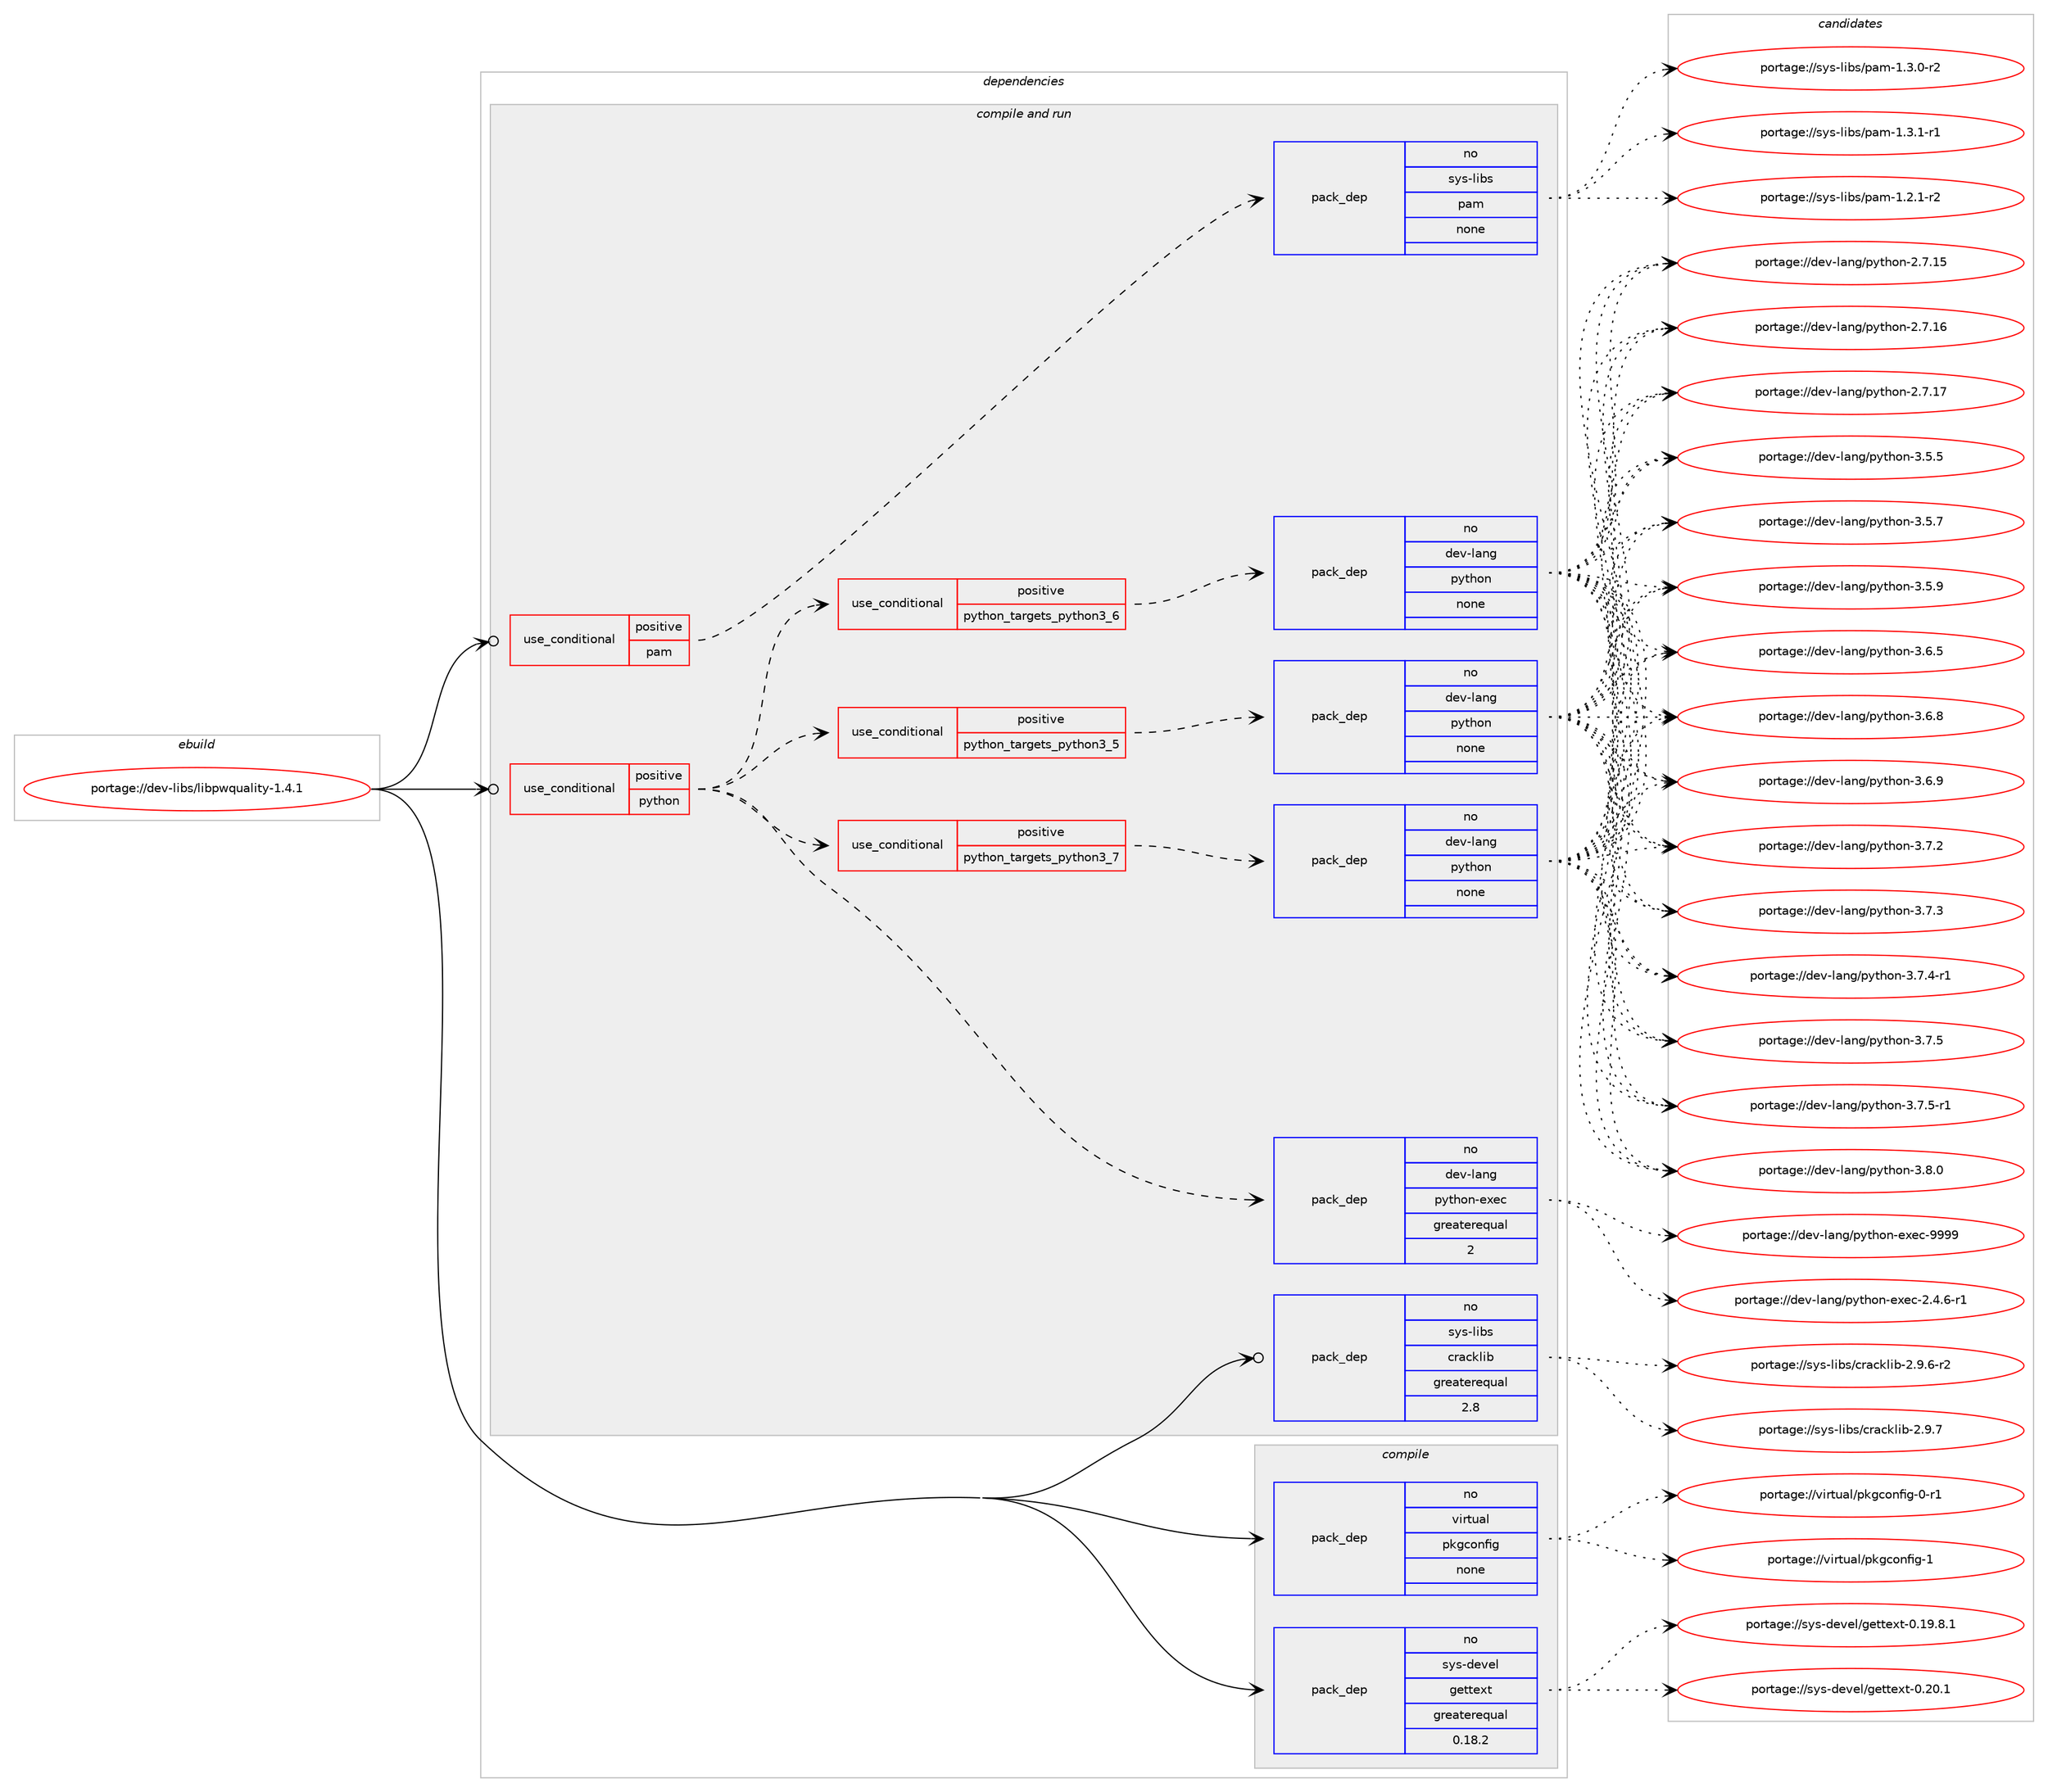 digraph prolog {

# *************
# Graph options
# *************

newrank=true;
concentrate=true;
compound=true;
graph [rankdir=LR,fontname=Helvetica,fontsize=10,ranksep=1.5];#, ranksep=2.5, nodesep=0.2];
edge  [arrowhead=vee];
node  [fontname=Helvetica,fontsize=10];

# **********
# The ebuild
# **********

subgraph cluster_leftcol {
color=gray;
rank=same;
label=<<i>ebuild</i>>;
id [label="portage://dev-libs/libpwquality-1.4.1", color=red, width=4, href="../dev-libs/libpwquality-1.4.1.svg"];
}

# ****************
# The dependencies
# ****************

subgraph cluster_midcol {
color=gray;
label=<<i>dependencies</i>>;
subgraph cluster_compile {
fillcolor="#eeeeee";
style=filled;
label=<<i>compile</i>>;
subgraph pack77523 {
dependency101874 [label=<<TABLE BORDER="0" CELLBORDER="1" CELLSPACING="0" CELLPADDING="4" WIDTH="220"><TR><TD ROWSPAN="6" CELLPADDING="30">pack_dep</TD></TR><TR><TD WIDTH="110">no</TD></TR><TR><TD>sys-devel</TD></TR><TR><TD>gettext</TD></TR><TR><TD>greaterequal</TD></TR><TR><TD>0.18.2</TD></TR></TABLE>>, shape=none, color=blue];
}
id:e -> dependency101874:w [weight=20,style="solid",arrowhead="vee"];
subgraph pack77524 {
dependency101875 [label=<<TABLE BORDER="0" CELLBORDER="1" CELLSPACING="0" CELLPADDING="4" WIDTH="220"><TR><TD ROWSPAN="6" CELLPADDING="30">pack_dep</TD></TR><TR><TD WIDTH="110">no</TD></TR><TR><TD>virtual</TD></TR><TR><TD>pkgconfig</TD></TR><TR><TD>none</TD></TR><TR><TD></TD></TR></TABLE>>, shape=none, color=blue];
}
id:e -> dependency101875:w [weight=20,style="solid",arrowhead="vee"];
}
subgraph cluster_compileandrun {
fillcolor="#eeeeee";
style=filled;
label=<<i>compile and run</i>>;
subgraph cond21303 {
dependency101876 [label=<<TABLE BORDER="0" CELLBORDER="1" CELLSPACING="0" CELLPADDING="4"><TR><TD ROWSPAN="3" CELLPADDING="10">use_conditional</TD></TR><TR><TD>positive</TD></TR><TR><TD>pam</TD></TR></TABLE>>, shape=none, color=red];
subgraph pack77525 {
dependency101877 [label=<<TABLE BORDER="0" CELLBORDER="1" CELLSPACING="0" CELLPADDING="4" WIDTH="220"><TR><TD ROWSPAN="6" CELLPADDING="30">pack_dep</TD></TR><TR><TD WIDTH="110">no</TD></TR><TR><TD>sys-libs</TD></TR><TR><TD>pam</TD></TR><TR><TD>none</TD></TR><TR><TD></TD></TR></TABLE>>, shape=none, color=blue];
}
dependency101876:e -> dependency101877:w [weight=20,style="dashed",arrowhead="vee"];
}
id:e -> dependency101876:w [weight=20,style="solid",arrowhead="odotvee"];
subgraph cond21304 {
dependency101878 [label=<<TABLE BORDER="0" CELLBORDER="1" CELLSPACING="0" CELLPADDING="4"><TR><TD ROWSPAN="3" CELLPADDING="10">use_conditional</TD></TR><TR><TD>positive</TD></TR><TR><TD>python</TD></TR></TABLE>>, shape=none, color=red];
subgraph cond21305 {
dependency101879 [label=<<TABLE BORDER="0" CELLBORDER="1" CELLSPACING="0" CELLPADDING="4"><TR><TD ROWSPAN="3" CELLPADDING="10">use_conditional</TD></TR><TR><TD>positive</TD></TR><TR><TD>python_targets_python3_5</TD></TR></TABLE>>, shape=none, color=red];
subgraph pack77526 {
dependency101880 [label=<<TABLE BORDER="0" CELLBORDER="1" CELLSPACING="0" CELLPADDING="4" WIDTH="220"><TR><TD ROWSPAN="6" CELLPADDING="30">pack_dep</TD></TR><TR><TD WIDTH="110">no</TD></TR><TR><TD>dev-lang</TD></TR><TR><TD>python</TD></TR><TR><TD>none</TD></TR><TR><TD></TD></TR></TABLE>>, shape=none, color=blue];
}
dependency101879:e -> dependency101880:w [weight=20,style="dashed",arrowhead="vee"];
}
dependency101878:e -> dependency101879:w [weight=20,style="dashed",arrowhead="vee"];
subgraph cond21306 {
dependency101881 [label=<<TABLE BORDER="0" CELLBORDER="1" CELLSPACING="0" CELLPADDING="4"><TR><TD ROWSPAN="3" CELLPADDING="10">use_conditional</TD></TR><TR><TD>positive</TD></TR><TR><TD>python_targets_python3_6</TD></TR></TABLE>>, shape=none, color=red];
subgraph pack77527 {
dependency101882 [label=<<TABLE BORDER="0" CELLBORDER="1" CELLSPACING="0" CELLPADDING="4" WIDTH="220"><TR><TD ROWSPAN="6" CELLPADDING="30">pack_dep</TD></TR><TR><TD WIDTH="110">no</TD></TR><TR><TD>dev-lang</TD></TR><TR><TD>python</TD></TR><TR><TD>none</TD></TR><TR><TD></TD></TR></TABLE>>, shape=none, color=blue];
}
dependency101881:e -> dependency101882:w [weight=20,style="dashed",arrowhead="vee"];
}
dependency101878:e -> dependency101881:w [weight=20,style="dashed",arrowhead="vee"];
subgraph cond21307 {
dependency101883 [label=<<TABLE BORDER="0" CELLBORDER="1" CELLSPACING="0" CELLPADDING="4"><TR><TD ROWSPAN="3" CELLPADDING="10">use_conditional</TD></TR><TR><TD>positive</TD></TR><TR><TD>python_targets_python3_7</TD></TR></TABLE>>, shape=none, color=red];
subgraph pack77528 {
dependency101884 [label=<<TABLE BORDER="0" CELLBORDER="1" CELLSPACING="0" CELLPADDING="4" WIDTH="220"><TR><TD ROWSPAN="6" CELLPADDING="30">pack_dep</TD></TR><TR><TD WIDTH="110">no</TD></TR><TR><TD>dev-lang</TD></TR><TR><TD>python</TD></TR><TR><TD>none</TD></TR><TR><TD></TD></TR></TABLE>>, shape=none, color=blue];
}
dependency101883:e -> dependency101884:w [weight=20,style="dashed",arrowhead="vee"];
}
dependency101878:e -> dependency101883:w [weight=20,style="dashed",arrowhead="vee"];
subgraph pack77529 {
dependency101885 [label=<<TABLE BORDER="0" CELLBORDER="1" CELLSPACING="0" CELLPADDING="4" WIDTH="220"><TR><TD ROWSPAN="6" CELLPADDING="30">pack_dep</TD></TR><TR><TD WIDTH="110">no</TD></TR><TR><TD>dev-lang</TD></TR><TR><TD>python-exec</TD></TR><TR><TD>greaterequal</TD></TR><TR><TD>2</TD></TR></TABLE>>, shape=none, color=blue];
}
dependency101878:e -> dependency101885:w [weight=20,style="dashed",arrowhead="vee"];
}
id:e -> dependency101878:w [weight=20,style="solid",arrowhead="odotvee"];
subgraph pack77530 {
dependency101886 [label=<<TABLE BORDER="0" CELLBORDER="1" CELLSPACING="0" CELLPADDING="4" WIDTH="220"><TR><TD ROWSPAN="6" CELLPADDING="30">pack_dep</TD></TR><TR><TD WIDTH="110">no</TD></TR><TR><TD>sys-libs</TD></TR><TR><TD>cracklib</TD></TR><TR><TD>greaterequal</TD></TR><TR><TD>2.8</TD></TR></TABLE>>, shape=none, color=blue];
}
id:e -> dependency101886:w [weight=20,style="solid",arrowhead="odotvee"];
}
subgraph cluster_run {
fillcolor="#eeeeee";
style=filled;
label=<<i>run</i>>;
}
}

# **************
# The candidates
# **************

subgraph cluster_choices {
rank=same;
color=gray;
label=<<i>candidates</i>>;

subgraph choice77523 {
color=black;
nodesep=1;
choiceportage1151211154510010111810110847103101116116101120116454846495746564649 [label="portage://sys-devel/gettext-0.19.8.1", color=red, width=4,href="../sys-devel/gettext-0.19.8.1.svg"];
choiceportage115121115451001011181011084710310111611610112011645484650484649 [label="portage://sys-devel/gettext-0.20.1", color=red, width=4,href="../sys-devel/gettext-0.20.1.svg"];
dependency101874:e -> choiceportage1151211154510010111810110847103101116116101120116454846495746564649:w [style=dotted,weight="100"];
dependency101874:e -> choiceportage115121115451001011181011084710310111611610112011645484650484649:w [style=dotted,weight="100"];
}
subgraph choice77524 {
color=black;
nodesep=1;
choiceportage11810511411611797108471121071039911111010210510345484511449 [label="portage://virtual/pkgconfig-0-r1", color=red, width=4,href="../virtual/pkgconfig-0-r1.svg"];
choiceportage1181051141161179710847112107103991111101021051034549 [label="portage://virtual/pkgconfig-1", color=red, width=4,href="../virtual/pkgconfig-1.svg"];
dependency101875:e -> choiceportage11810511411611797108471121071039911111010210510345484511449:w [style=dotted,weight="100"];
dependency101875:e -> choiceportage1181051141161179710847112107103991111101021051034549:w [style=dotted,weight="100"];
}
subgraph choice77525 {
color=black;
nodesep=1;
choiceportage115121115451081059811547112971094549465046494511450 [label="portage://sys-libs/pam-1.2.1-r2", color=red, width=4,href="../sys-libs/pam-1.2.1-r2.svg"];
choiceportage115121115451081059811547112971094549465146484511450 [label="portage://sys-libs/pam-1.3.0-r2", color=red, width=4,href="../sys-libs/pam-1.3.0-r2.svg"];
choiceportage115121115451081059811547112971094549465146494511449 [label="portage://sys-libs/pam-1.3.1-r1", color=red, width=4,href="../sys-libs/pam-1.3.1-r1.svg"];
dependency101877:e -> choiceportage115121115451081059811547112971094549465046494511450:w [style=dotted,weight="100"];
dependency101877:e -> choiceportage115121115451081059811547112971094549465146484511450:w [style=dotted,weight="100"];
dependency101877:e -> choiceportage115121115451081059811547112971094549465146494511449:w [style=dotted,weight="100"];
}
subgraph choice77526 {
color=black;
nodesep=1;
choiceportage10010111845108971101034711212111610411111045504655464953 [label="portage://dev-lang/python-2.7.15", color=red, width=4,href="../dev-lang/python-2.7.15.svg"];
choiceportage10010111845108971101034711212111610411111045504655464954 [label="portage://dev-lang/python-2.7.16", color=red, width=4,href="../dev-lang/python-2.7.16.svg"];
choiceportage10010111845108971101034711212111610411111045504655464955 [label="portage://dev-lang/python-2.7.17", color=red, width=4,href="../dev-lang/python-2.7.17.svg"];
choiceportage100101118451089711010347112121116104111110455146534653 [label="portage://dev-lang/python-3.5.5", color=red, width=4,href="../dev-lang/python-3.5.5.svg"];
choiceportage100101118451089711010347112121116104111110455146534655 [label="portage://dev-lang/python-3.5.7", color=red, width=4,href="../dev-lang/python-3.5.7.svg"];
choiceportage100101118451089711010347112121116104111110455146534657 [label="portage://dev-lang/python-3.5.9", color=red, width=4,href="../dev-lang/python-3.5.9.svg"];
choiceportage100101118451089711010347112121116104111110455146544653 [label="portage://dev-lang/python-3.6.5", color=red, width=4,href="../dev-lang/python-3.6.5.svg"];
choiceportage100101118451089711010347112121116104111110455146544656 [label="portage://dev-lang/python-3.6.8", color=red, width=4,href="../dev-lang/python-3.6.8.svg"];
choiceportage100101118451089711010347112121116104111110455146544657 [label="portage://dev-lang/python-3.6.9", color=red, width=4,href="../dev-lang/python-3.6.9.svg"];
choiceportage100101118451089711010347112121116104111110455146554650 [label="portage://dev-lang/python-3.7.2", color=red, width=4,href="../dev-lang/python-3.7.2.svg"];
choiceportage100101118451089711010347112121116104111110455146554651 [label="portage://dev-lang/python-3.7.3", color=red, width=4,href="../dev-lang/python-3.7.3.svg"];
choiceportage1001011184510897110103471121211161041111104551465546524511449 [label="portage://dev-lang/python-3.7.4-r1", color=red, width=4,href="../dev-lang/python-3.7.4-r1.svg"];
choiceportage100101118451089711010347112121116104111110455146554653 [label="portage://dev-lang/python-3.7.5", color=red, width=4,href="../dev-lang/python-3.7.5.svg"];
choiceportage1001011184510897110103471121211161041111104551465546534511449 [label="portage://dev-lang/python-3.7.5-r1", color=red, width=4,href="../dev-lang/python-3.7.5-r1.svg"];
choiceportage100101118451089711010347112121116104111110455146564648 [label="portage://dev-lang/python-3.8.0", color=red, width=4,href="../dev-lang/python-3.8.0.svg"];
dependency101880:e -> choiceportage10010111845108971101034711212111610411111045504655464953:w [style=dotted,weight="100"];
dependency101880:e -> choiceportage10010111845108971101034711212111610411111045504655464954:w [style=dotted,weight="100"];
dependency101880:e -> choiceportage10010111845108971101034711212111610411111045504655464955:w [style=dotted,weight="100"];
dependency101880:e -> choiceportage100101118451089711010347112121116104111110455146534653:w [style=dotted,weight="100"];
dependency101880:e -> choiceportage100101118451089711010347112121116104111110455146534655:w [style=dotted,weight="100"];
dependency101880:e -> choiceportage100101118451089711010347112121116104111110455146534657:w [style=dotted,weight="100"];
dependency101880:e -> choiceportage100101118451089711010347112121116104111110455146544653:w [style=dotted,weight="100"];
dependency101880:e -> choiceportage100101118451089711010347112121116104111110455146544656:w [style=dotted,weight="100"];
dependency101880:e -> choiceportage100101118451089711010347112121116104111110455146544657:w [style=dotted,weight="100"];
dependency101880:e -> choiceportage100101118451089711010347112121116104111110455146554650:w [style=dotted,weight="100"];
dependency101880:e -> choiceportage100101118451089711010347112121116104111110455146554651:w [style=dotted,weight="100"];
dependency101880:e -> choiceportage1001011184510897110103471121211161041111104551465546524511449:w [style=dotted,weight="100"];
dependency101880:e -> choiceportage100101118451089711010347112121116104111110455146554653:w [style=dotted,weight="100"];
dependency101880:e -> choiceportage1001011184510897110103471121211161041111104551465546534511449:w [style=dotted,weight="100"];
dependency101880:e -> choiceportage100101118451089711010347112121116104111110455146564648:w [style=dotted,weight="100"];
}
subgraph choice77527 {
color=black;
nodesep=1;
choiceportage10010111845108971101034711212111610411111045504655464953 [label="portage://dev-lang/python-2.7.15", color=red, width=4,href="../dev-lang/python-2.7.15.svg"];
choiceportage10010111845108971101034711212111610411111045504655464954 [label="portage://dev-lang/python-2.7.16", color=red, width=4,href="../dev-lang/python-2.7.16.svg"];
choiceportage10010111845108971101034711212111610411111045504655464955 [label="portage://dev-lang/python-2.7.17", color=red, width=4,href="../dev-lang/python-2.7.17.svg"];
choiceportage100101118451089711010347112121116104111110455146534653 [label="portage://dev-lang/python-3.5.5", color=red, width=4,href="../dev-lang/python-3.5.5.svg"];
choiceportage100101118451089711010347112121116104111110455146534655 [label="portage://dev-lang/python-3.5.7", color=red, width=4,href="../dev-lang/python-3.5.7.svg"];
choiceportage100101118451089711010347112121116104111110455146534657 [label="portage://dev-lang/python-3.5.9", color=red, width=4,href="../dev-lang/python-3.5.9.svg"];
choiceportage100101118451089711010347112121116104111110455146544653 [label="portage://dev-lang/python-3.6.5", color=red, width=4,href="../dev-lang/python-3.6.5.svg"];
choiceportage100101118451089711010347112121116104111110455146544656 [label="portage://dev-lang/python-3.6.8", color=red, width=4,href="../dev-lang/python-3.6.8.svg"];
choiceportage100101118451089711010347112121116104111110455146544657 [label="portage://dev-lang/python-3.6.9", color=red, width=4,href="../dev-lang/python-3.6.9.svg"];
choiceportage100101118451089711010347112121116104111110455146554650 [label="portage://dev-lang/python-3.7.2", color=red, width=4,href="../dev-lang/python-3.7.2.svg"];
choiceportage100101118451089711010347112121116104111110455146554651 [label="portage://dev-lang/python-3.7.3", color=red, width=4,href="../dev-lang/python-3.7.3.svg"];
choiceportage1001011184510897110103471121211161041111104551465546524511449 [label="portage://dev-lang/python-3.7.4-r1", color=red, width=4,href="../dev-lang/python-3.7.4-r1.svg"];
choiceportage100101118451089711010347112121116104111110455146554653 [label="portage://dev-lang/python-3.7.5", color=red, width=4,href="../dev-lang/python-3.7.5.svg"];
choiceportage1001011184510897110103471121211161041111104551465546534511449 [label="portage://dev-lang/python-3.7.5-r1", color=red, width=4,href="../dev-lang/python-3.7.5-r1.svg"];
choiceportage100101118451089711010347112121116104111110455146564648 [label="portage://dev-lang/python-3.8.0", color=red, width=4,href="../dev-lang/python-3.8.0.svg"];
dependency101882:e -> choiceportage10010111845108971101034711212111610411111045504655464953:w [style=dotted,weight="100"];
dependency101882:e -> choiceportage10010111845108971101034711212111610411111045504655464954:w [style=dotted,weight="100"];
dependency101882:e -> choiceportage10010111845108971101034711212111610411111045504655464955:w [style=dotted,weight="100"];
dependency101882:e -> choiceportage100101118451089711010347112121116104111110455146534653:w [style=dotted,weight="100"];
dependency101882:e -> choiceportage100101118451089711010347112121116104111110455146534655:w [style=dotted,weight="100"];
dependency101882:e -> choiceportage100101118451089711010347112121116104111110455146534657:w [style=dotted,weight="100"];
dependency101882:e -> choiceportage100101118451089711010347112121116104111110455146544653:w [style=dotted,weight="100"];
dependency101882:e -> choiceportage100101118451089711010347112121116104111110455146544656:w [style=dotted,weight="100"];
dependency101882:e -> choiceportage100101118451089711010347112121116104111110455146544657:w [style=dotted,weight="100"];
dependency101882:e -> choiceportage100101118451089711010347112121116104111110455146554650:w [style=dotted,weight="100"];
dependency101882:e -> choiceportage100101118451089711010347112121116104111110455146554651:w [style=dotted,weight="100"];
dependency101882:e -> choiceportage1001011184510897110103471121211161041111104551465546524511449:w [style=dotted,weight="100"];
dependency101882:e -> choiceportage100101118451089711010347112121116104111110455146554653:w [style=dotted,weight="100"];
dependency101882:e -> choiceportage1001011184510897110103471121211161041111104551465546534511449:w [style=dotted,weight="100"];
dependency101882:e -> choiceportage100101118451089711010347112121116104111110455146564648:w [style=dotted,weight="100"];
}
subgraph choice77528 {
color=black;
nodesep=1;
choiceportage10010111845108971101034711212111610411111045504655464953 [label="portage://dev-lang/python-2.7.15", color=red, width=4,href="../dev-lang/python-2.7.15.svg"];
choiceportage10010111845108971101034711212111610411111045504655464954 [label="portage://dev-lang/python-2.7.16", color=red, width=4,href="../dev-lang/python-2.7.16.svg"];
choiceportage10010111845108971101034711212111610411111045504655464955 [label="portage://dev-lang/python-2.7.17", color=red, width=4,href="../dev-lang/python-2.7.17.svg"];
choiceportage100101118451089711010347112121116104111110455146534653 [label="portage://dev-lang/python-3.5.5", color=red, width=4,href="../dev-lang/python-3.5.5.svg"];
choiceportage100101118451089711010347112121116104111110455146534655 [label="portage://dev-lang/python-3.5.7", color=red, width=4,href="../dev-lang/python-3.5.7.svg"];
choiceportage100101118451089711010347112121116104111110455146534657 [label="portage://dev-lang/python-3.5.9", color=red, width=4,href="../dev-lang/python-3.5.9.svg"];
choiceportage100101118451089711010347112121116104111110455146544653 [label="portage://dev-lang/python-3.6.5", color=red, width=4,href="../dev-lang/python-3.6.5.svg"];
choiceportage100101118451089711010347112121116104111110455146544656 [label="portage://dev-lang/python-3.6.8", color=red, width=4,href="../dev-lang/python-3.6.8.svg"];
choiceportage100101118451089711010347112121116104111110455146544657 [label="portage://dev-lang/python-3.6.9", color=red, width=4,href="../dev-lang/python-3.6.9.svg"];
choiceportage100101118451089711010347112121116104111110455146554650 [label="portage://dev-lang/python-3.7.2", color=red, width=4,href="../dev-lang/python-3.7.2.svg"];
choiceportage100101118451089711010347112121116104111110455146554651 [label="portage://dev-lang/python-3.7.3", color=red, width=4,href="../dev-lang/python-3.7.3.svg"];
choiceportage1001011184510897110103471121211161041111104551465546524511449 [label="portage://dev-lang/python-3.7.4-r1", color=red, width=4,href="../dev-lang/python-3.7.4-r1.svg"];
choiceportage100101118451089711010347112121116104111110455146554653 [label="portage://dev-lang/python-3.7.5", color=red, width=4,href="../dev-lang/python-3.7.5.svg"];
choiceportage1001011184510897110103471121211161041111104551465546534511449 [label="portage://dev-lang/python-3.7.5-r1", color=red, width=4,href="../dev-lang/python-3.7.5-r1.svg"];
choiceportage100101118451089711010347112121116104111110455146564648 [label="portage://dev-lang/python-3.8.0", color=red, width=4,href="../dev-lang/python-3.8.0.svg"];
dependency101884:e -> choiceportage10010111845108971101034711212111610411111045504655464953:w [style=dotted,weight="100"];
dependency101884:e -> choiceportage10010111845108971101034711212111610411111045504655464954:w [style=dotted,weight="100"];
dependency101884:e -> choiceportage10010111845108971101034711212111610411111045504655464955:w [style=dotted,weight="100"];
dependency101884:e -> choiceportage100101118451089711010347112121116104111110455146534653:w [style=dotted,weight="100"];
dependency101884:e -> choiceportage100101118451089711010347112121116104111110455146534655:w [style=dotted,weight="100"];
dependency101884:e -> choiceportage100101118451089711010347112121116104111110455146534657:w [style=dotted,weight="100"];
dependency101884:e -> choiceportage100101118451089711010347112121116104111110455146544653:w [style=dotted,weight="100"];
dependency101884:e -> choiceportage100101118451089711010347112121116104111110455146544656:w [style=dotted,weight="100"];
dependency101884:e -> choiceportage100101118451089711010347112121116104111110455146544657:w [style=dotted,weight="100"];
dependency101884:e -> choiceportage100101118451089711010347112121116104111110455146554650:w [style=dotted,weight="100"];
dependency101884:e -> choiceportage100101118451089711010347112121116104111110455146554651:w [style=dotted,weight="100"];
dependency101884:e -> choiceportage1001011184510897110103471121211161041111104551465546524511449:w [style=dotted,weight="100"];
dependency101884:e -> choiceportage100101118451089711010347112121116104111110455146554653:w [style=dotted,weight="100"];
dependency101884:e -> choiceportage1001011184510897110103471121211161041111104551465546534511449:w [style=dotted,weight="100"];
dependency101884:e -> choiceportage100101118451089711010347112121116104111110455146564648:w [style=dotted,weight="100"];
}
subgraph choice77529 {
color=black;
nodesep=1;
choiceportage10010111845108971101034711212111610411111045101120101994550465246544511449 [label="portage://dev-lang/python-exec-2.4.6-r1", color=red, width=4,href="../dev-lang/python-exec-2.4.6-r1.svg"];
choiceportage10010111845108971101034711212111610411111045101120101994557575757 [label="portage://dev-lang/python-exec-9999", color=red, width=4,href="../dev-lang/python-exec-9999.svg"];
dependency101885:e -> choiceportage10010111845108971101034711212111610411111045101120101994550465246544511449:w [style=dotted,weight="100"];
dependency101885:e -> choiceportage10010111845108971101034711212111610411111045101120101994557575757:w [style=dotted,weight="100"];
}
subgraph choice77530 {
color=black;
nodesep=1;
choiceportage115121115451081059811547991149799107108105984550465746544511450 [label="portage://sys-libs/cracklib-2.9.6-r2", color=red, width=4,href="../sys-libs/cracklib-2.9.6-r2.svg"];
choiceportage11512111545108105981154799114979910710810598455046574655 [label="portage://sys-libs/cracklib-2.9.7", color=red, width=4,href="../sys-libs/cracklib-2.9.7.svg"];
dependency101886:e -> choiceportage115121115451081059811547991149799107108105984550465746544511450:w [style=dotted,weight="100"];
dependency101886:e -> choiceportage11512111545108105981154799114979910710810598455046574655:w [style=dotted,weight="100"];
}
}

}
